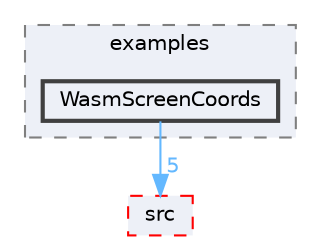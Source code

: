 digraph "FastLED/FastLED/examples/WasmScreenCoords"
{
 // LATEX_PDF_SIZE
  bgcolor="transparent";
  edge [fontname=Helvetica,fontsize=10,labelfontname=Helvetica,labelfontsize=10];
  node [fontname=Helvetica,fontsize=10,shape=box,height=0.2,width=0.4];
  compound=true
  subgraph clusterdir_999a185a1a47b3a763bb04a7a263eb0d {
    graph [ bgcolor="#edf0f7", pencolor="grey50", label="examples", fontname=Helvetica,fontsize=10 style="filled,dashed", URL="dir_999a185a1a47b3a763bb04a7a263eb0d.html",tooltip=""]
  dir_d2f5cbc12217a7ff68477e7d4d446925 [label="WasmScreenCoords", fillcolor="#edf0f7", color="grey25", style="filled,bold", URL="dir_d2f5cbc12217a7ff68477e7d4d446925.html",tooltip=""];
  }
  dir_e6a3de723047763e6a27a3cab040759e [label="src", fillcolor="#edf0f7", color="red", style="filled,dashed", URL="dir_e6a3de723047763e6a27a3cab040759e.html",tooltip=""];
  dir_d2f5cbc12217a7ff68477e7d4d446925->dir_e6a3de723047763e6a27a3cab040759e [headlabel="5", labeldistance=1.5 headhref="dir_000085_000075.html" href="dir_000085_000075.html" color="steelblue1" fontcolor="steelblue1"];
}
